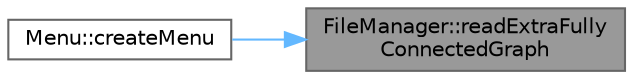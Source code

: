 digraph "FileManager::readExtraFullyConnectedGraph"
{
 // LATEX_PDF_SIZE
  bgcolor="transparent";
  edge [fontname=Helvetica,fontsize=10,labelfontname=Helvetica,labelfontsize=10];
  node [fontname=Helvetica,fontsize=10,shape=box,height=0.2,width=0.4];
  rankdir="RL";
  Node1 [label="FileManager::readExtraFully\lConnectedGraph",height=0.2,width=0.4,color="gray40", fillcolor="grey60", style="filled", fontcolor="black",tooltip=" "];
  Node1 -> Node2 [dir="back",color="steelblue1",style="solid"];
  Node2 [label="Menu::createMenu",height=0.2,width=0.4,color="grey40", fillcolor="white", style="filled",URL="$class_menu.html#a07568e0d8456e9512fa7bddd83a1517b",tooltip=" "];
}
